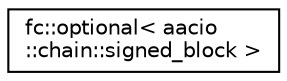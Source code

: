 digraph "Graphical Class Hierarchy"
{
  edge [fontname="Helvetica",fontsize="10",labelfontname="Helvetica",labelfontsize="10"];
  node [fontname="Helvetica",fontsize="10",shape=record];
  rankdir="LR";
  Node0 [label="fc::optional\< aacio\l::chain::signed_block \>",height=0.2,width=0.4,color="black", fillcolor="white", style="filled",URL="$classfc_1_1optional.html"];
}
